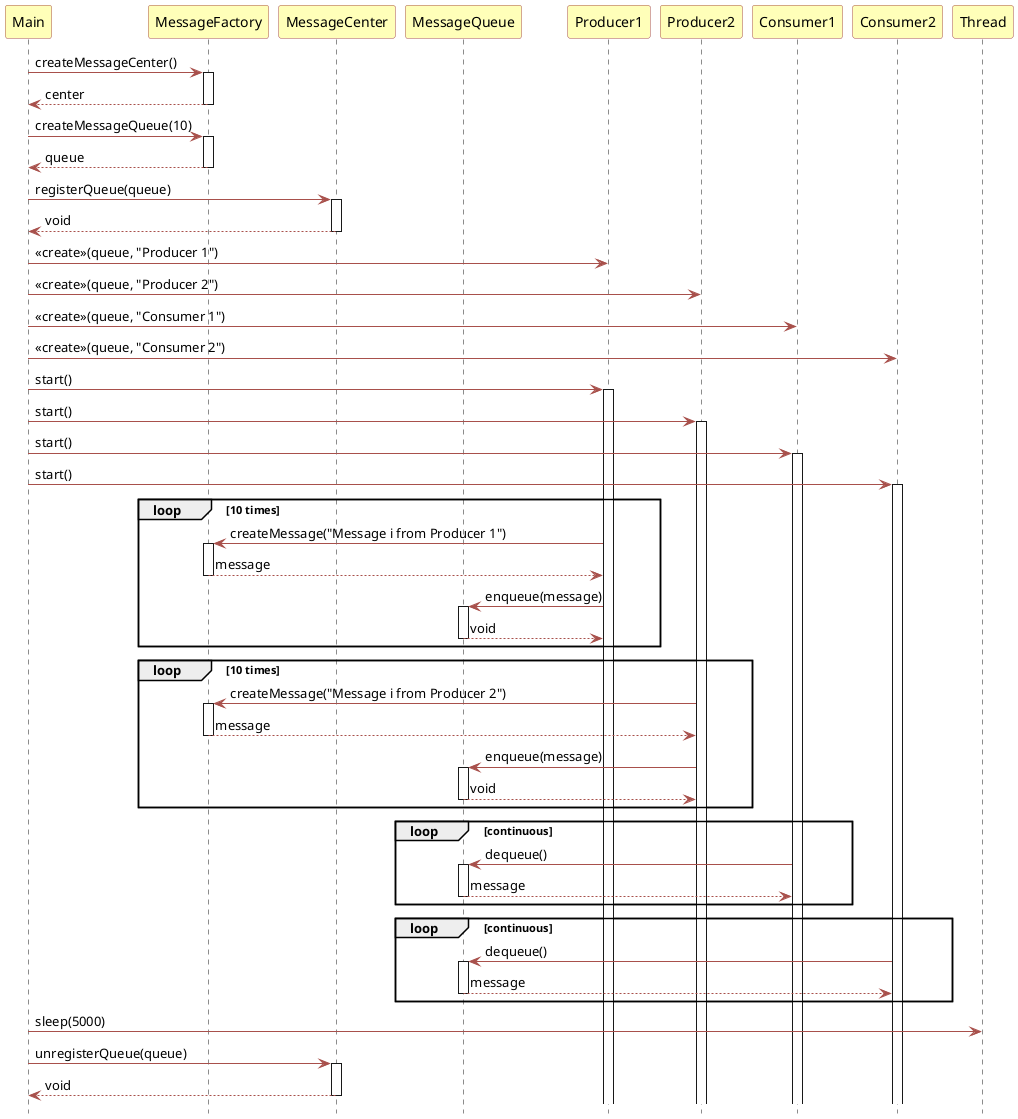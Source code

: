 @startuml
!define YELLOW_BOX #FFFFB9
!define RED_LINE #A8504B

hide footbox

skinparam participant {
    BackgroundColor YELLOW_BOX
    BorderColor RED_LINE
}

skinparam sequence {
    ArrowColor RED_LINE
    LifeLineColor RED_LINE
    BoxBorderColor RED_LINE
    BoxBackgroundColor YELLOW_BOX
    ActivationBackgroundColor YELLOW_BOX
}

skinparam actor {
    BackgroundColor YELLOW_BOX
    BorderColor RED_LINE
}

participant "Main" as M
participant "MessageFactory" as MF
participant "MessageCenter" as MC
participant "MessageQueue" as MQ
participant "Producer1" as P1
participant "Producer2" as P2
participant "Consumer1" as C1
participant "Consumer2" as C2

M -> MF: createMessageCenter()
activate MF
MF --> M: center
deactivate MF

M -> MF: createMessageQueue(10)
activate MF
MF --> M: queue
deactivate MF

M -> MC: registerQueue(queue)
activate MC
MC --> M: void
deactivate MC

M -> P1: <<create>>(queue, "Producer 1")
M -> P2: <<create>>(queue, "Producer 2")
M -> C1: <<create>>(queue, "Consumer 1")
M -> C2: <<create>>(queue, "Consumer 2")

M -> P1: start()
activate P1
M -> P2: start()
activate P2
M -> C1: start()
activate C1
M -> C2: start()
activate C2

loop 10 times
    P1 -> MF: createMessage("Message i from Producer 1")
    activate MF
    MF --> P1: message
    deactivate MF

    P1 -> MQ: enqueue(message)
    activate MQ
    MQ --> P1: void
    deactivate MQ
end

loop 10 times
    P2 -> MF: createMessage("Message i from Producer 2")
    activate MF
    MF --> P2: message
    deactivate MF

    P2 -> MQ: enqueue(message)
    activate MQ
    MQ --> P2: void
    deactivate MQ
end

loop continuous
    C1 -> MQ: dequeue()
    activate MQ
    MQ --> C1: message
    deactivate MQ
end

loop continuous
    C2 -> MQ: dequeue()
    activate MQ
    MQ --> C2: message
    deactivate MQ
end

M -> Thread: sleep(5000)
M -> MC: unregisterQueue(queue)
activate MC
MC --> M: void
deactivate MC

@enduml